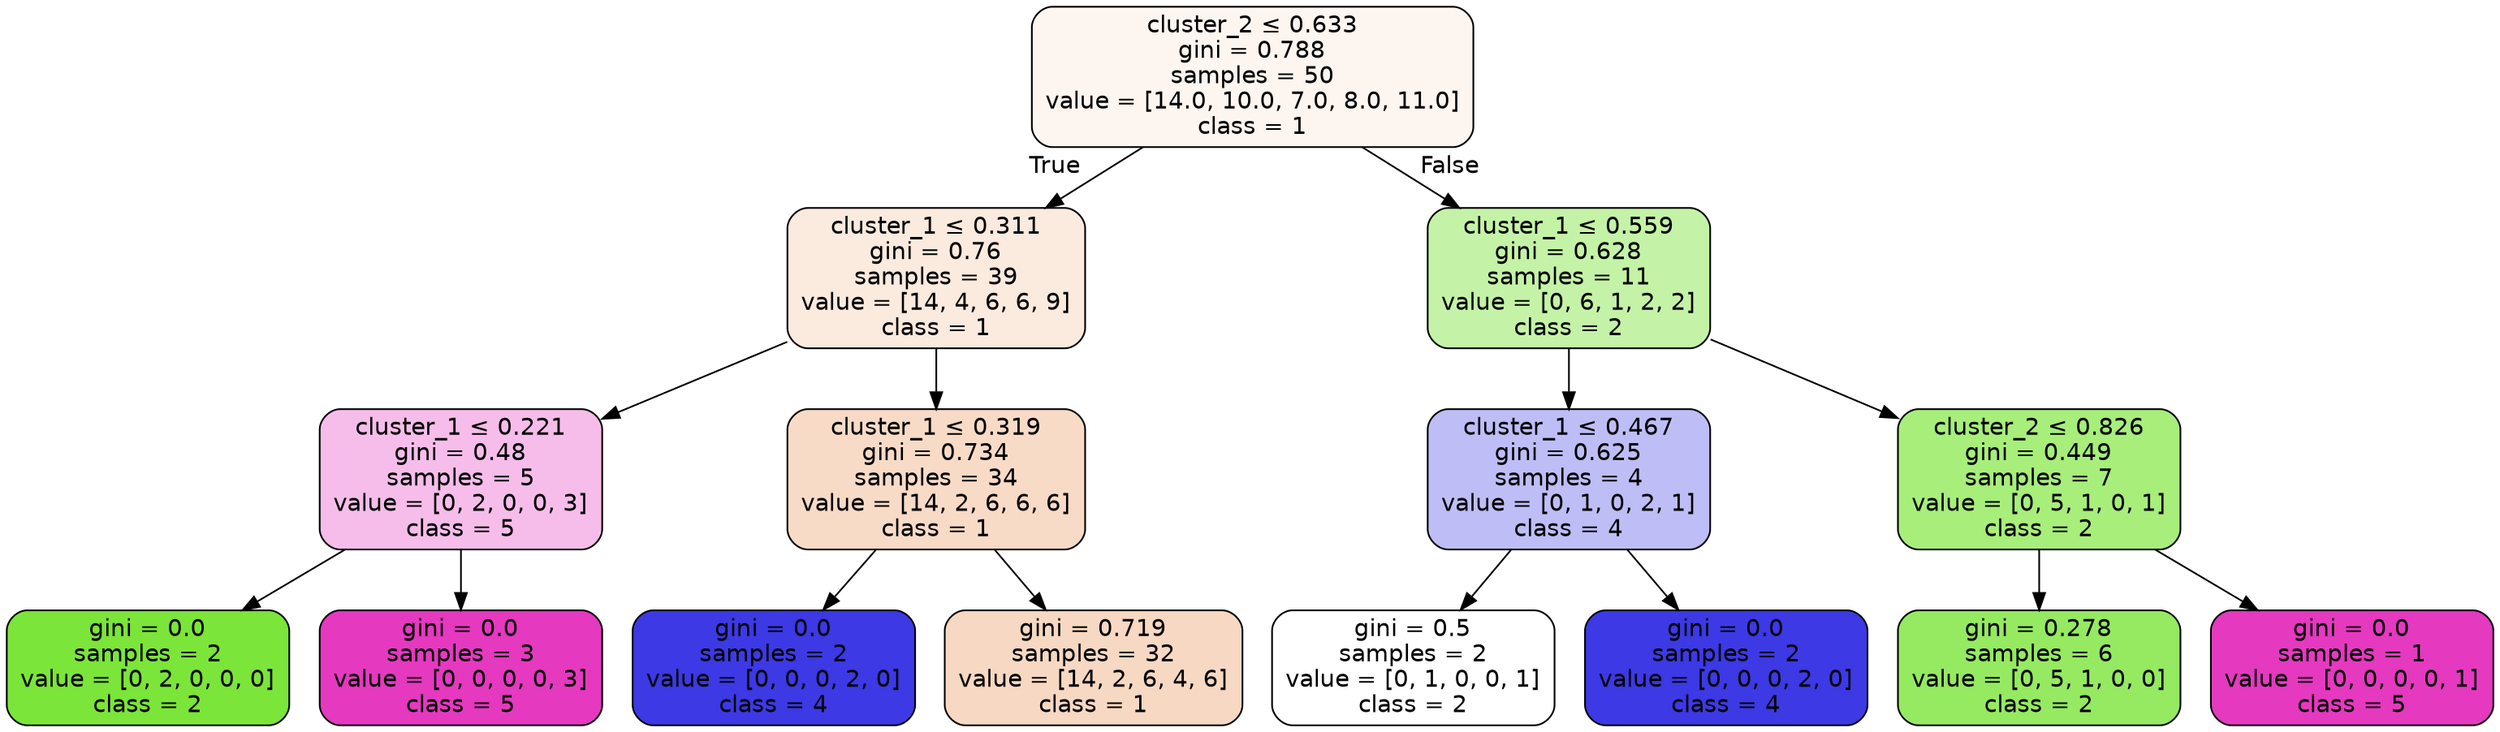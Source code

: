 digraph Tree {
node [shape=box, style="filled, rounded", color="black", fontname="helvetica"] ;
edge [fontname="helvetica"] ;
0 [label=<cluster_2 &le; 0.633<br/>gini = 0.788<br/>samples = 50<br/>value = [14.0, 10.0, 7.0, 8.0, 11.0]<br/>class = 1>, fillcolor="#fdf5f0"] ;
1 [label=<cluster_1 &le; 0.311<br/>gini = 0.76<br/>samples = 39<br/>value = [14, 4, 6, 6, 9]<br/>class = 1>, fillcolor="#fbeade"] ;
0 -> 1 [labeldistance=2.5, labelangle=45, headlabel="True"] ;
2 [label=<cluster_1 &le; 0.221<br/>gini = 0.48<br/>samples = 5<br/>value = [0, 2, 0, 0, 3]<br/>class = 5>, fillcolor="#f6bdea"] ;
1 -> 2 ;
3 [label=<gini = 0.0<br/>samples = 2<br/>value = [0, 2, 0, 0, 0]<br/>class = 2>, fillcolor="#7be539"] ;
2 -> 3 ;
4 [label=<gini = 0.0<br/>samples = 3<br/>value = [0, 0, 0, 0, 3]<br/>class = 5>, fillcolor="#e539c0"] ;
2 -> 4 ;
5 [label=<cluster_1 &le; 0.319<br/>gini = 0.734<br/>samples = 34<br/>value = [14, 2, 6, 6, 6]<br/>class = 1>, fillcolor="#f8dbc6"] ;
1 -> 5 ;
6 [label=<gini = 0.0<br/>samples = 2<br/>value = [0, 0, 0, 2, 0]<br/>class = 4>, fillcolor="#3c39e5"] ;
5 -> 6 ;
7 [label=<gini = 0.719<br/>samples = 32<br/>value = [14, 2, 6, 4, 6]<br/>class = 1>, fillcolor="#f7d8c2"] ;
5 -> 7 ;
8 [label=<cluster_1 &le; 0.559<br/>gini = 0.628<br/>samples = 11<br/>value = [0, 6, 1, 2, 2]<br/>class = 2>, fillcolor="#c4f3a7"] ;
0 -> 8 [labeldistance=2.5, labelangle=-45, headlabel="False"] ;
9 [label=<cluster_1 &le; 0.467<br/>gini = 0.625<br/>samples = 4<br/>value = [0, 1, 0, 2, 1]<br/>class = 4>, fillcolor="#bebdf6"] ;
8 -> 9 ;
10 [label=<gini = 0.5<br/>samples = 2<br/>value = [0, 1, 0, 0, 1]<br/>class = 2>, fillcolor="#ffffff"] ;
9 -> 10 ;
11 [label=<gini = 0.0<br/>samples = 2<br/>value = [0, 0, 0, 2, 0]<br/>class = 4>, fillcolor="#3c39e5"] ;
9 -> 11 ;
12 [label=<cluster_2 &le; 0.826<br/>gini = 0.449<br/>samples = 7<br/>value = [0, 5, 1, 0, 1]<br/>class = 2>, fillcolor="#a7ee7b"] ;
8 -> 12 ;
13 [label=<gini = 0.278<br/>samples = 6<br/>value = [0, 5, 1, 0, 0]<br/>class = 2>, fillcolor="#95ea61"] ;
12 -> 13 ;
14 [label=<gini = 0.0<br/>samples = 1<br/>value = [0, 0, 0, 0, 1]<br/>class = 5>, fillcolor="#e539c0"] ;
12 -> 14 ;
}